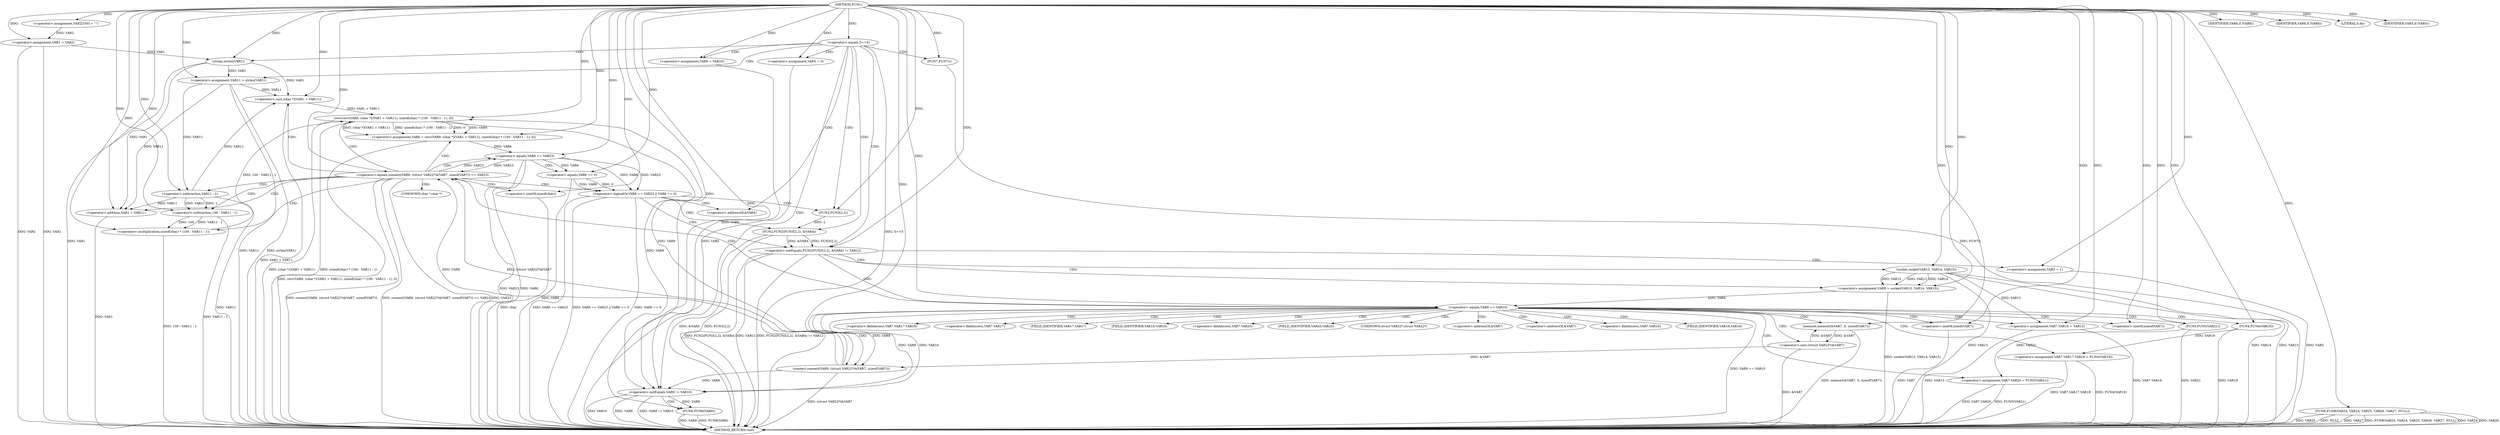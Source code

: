 digraph FUN1 {  
"1000100" [label = "(METHOD,FUN1)" ]
"1000252" [label = "(METHOD_RETURN,void)" ]
"1000104" [label = "(<operator>.assignment,VAR2[100] = \"\")" ]
"1000107" [label = "(<operator>.assignment,VAR1 = VAR2)" ]
"1000111" [label = "(<operator>.equals,5==5)" ]
"1000118" [label = "(<operator>.assignment,VAR5 = 0)" ]
"1000125" [label = "(<operator>.assignment,VAR9 = VAR10)" ]
"1000129" [label = "(<operator>.assignment,VAR11 = strlen(VAR1))" ]
"1000131" [label = "(strlen,strlen(VAR1))" ]
"1000136" [label = "(<operator>.notEquals,FUN2(FUN3(2,2), &VAR4) != VAR12)" ]
"1000137" [label = "(FUN2,FUN2(FUN3(2,2), &VAR4))" ]
"1000138" [label = "(FUN3,FUN3(2,2))" ]
"1000146" [label = "(<operator>.assignment,VAR5 = 1)" ]
"1000149" [label = "(<operator>.assignment,VAR9 = socket(VAR13, VAR14, VAR15))" ]
"1000151" [label = "(socket,socket(VAR13, VAR14, VAR15))" ]
"1000156" [label = "(<operator>.equals,VAR9 == VAR10)" ]
"1000161" [label = "(memset,memset(&VAR7, 0, sizeof(VAR7)))" ]
"1000165" [label = "(<operator>.sizeOf,sizeof(VAR7))" ]
"1000167" [label = "(<operator>.assignment,VAR7.VAR16 = VAR13)" ]
"1000172" [label = "(<operator>.assignment,VAR7.VAR17.VAR18 = FUN4(VAR19))" ]
"1000178" [label = "(FUN4,FUN4(VAR19))" ]
"1000180" [label = "(<operator>.assignment,VAR7.VAR20 = FUN5(VAR21))" ]
"1000184" [label = "(FUN5,FUN5(VAR21))" ]
"1000187" [label = "(<operator>.equals,connect(VAR9, (struct VAR22*)&VAR7, sizeof(VAR7)) == VAR23)" ]
"1000188" [label = "(connect,connect(VAR9, (struct VAR22*)&VAR7, sizeof(VAR7)))" ]
"1000190" [label = "(<operator>.cast,(struct VAR22*)&VAR7)" ]
"1000194" [label = "(<operator>.sizeOf,sizeof(VAR7))" ]
"1000199" [label = "(<operator>.assignment,VAR6 = recv(VAR9, (char *)(VAR1 + VAR11), sizeof(char) * (100 - VAR11 - 1), 0))" ]
"1000201" [label = "(recv,recv(VAR9, (char *)(VAR1 + VAR11), sizeof(char) * (100 - VAR11 - 1), 0))" ]
"1000203" [label = "(<operator>.cast,(char *)(VAR1 + VAR11))" ]
"1000205" [label = "(<operator>.addition,VAR1 + VAR11)" ]
"1000208" [label = "(<operator>.multiplication,sizeof(char) * (100 - VAR11 - 1))" ]
"1000209" [label = "(<operator>.sizeOf,sizeof(char))" ]
"1000211" [label = "(<operator>.subtraction,100 - VAR11 - 1)" ]
"1000213" [label = "(<operator>.subtraction,VAR11 - 1)" ]
"1000218" [label = "(<operator>.logicalOr,VAR6 == VAR23 || VAR6 == 0)" ]
"1000219" [label = "(<operator>.equals,VAR6 == VAR23)" ]
"1000222" [label = "(<operator>.equals,VAR6 == 0)" ]
"1000228" [label = "(IDENTIFIER,VAR8,if (VAR8))" ]
"1000231" [label = "(IDENTIFIER,VAR8,if (VAR8))" ]
"1000233" [label = "(LITERAL,0,do)" ]
"1000235" [label = "(<operator>.notEquals,VAR9 != VAR10)" ]
"1000239" [label = "(FUN6,FUN6(VAR9))" ]
"1000242" [label = "(IDENTIFIER,VAR5,if (VAR5))" ]
"1000244" [label = "(FUN7,FUN7())" ]
"1000245" [label = "(FUN8,FUN8(VAR24, VAR24, VAR25, VAR26, VAR27, NULL))" ]
"1000141" [label = "(<operator>.addressOf,&VAR4)" ]
"1000162" [label = "(<operator>.addressOf,&VAR7)" ]
"1000168" [label = "(<operator>.fieldAccess,VAR7.VAR16)" ]
"1000170" [label = "(FIELD_IDENTIFIER,VAR16,VAR16)" ]
"1000173" [label = "(<operator>.fieldAccess,VAR7.VAR17.VAR18)" ]
"1000174" [label = "(<operator>.fieldAccess,VAR7.VAR17)" ]
"1000176" [label = "(FIELD_IDENTIFIER,VAR17,VAR17)" ]
"1000177" [label = "(FIELD_IDENTIFIER,VAR18,VAR18)" ]
"1000181" [label = "(<operator>.fieldAccess,VAR7.VAR20)" ]
"1000183" [label = "(FIELD_IDENTIFIER,VAR20,VAR20)" ]
"1000191" [label = "(UNKNOWN,struct VAR22*,struct VAR22*)" ]
"1000192" [label = "(<operator>.addressOf,&VAR7)" ]
"1000204" [label = "(UNKNOWN,char *,char *)" ]
  "1000184" -> "1000252"  [ label = "DDG: VAR21"] 
  "1000218" -> "1000252"  [ label = "DDG: VAR6 == VAR23"] 
  "1000180" -> "1000252"  [ label = "DDG: VAR7.VAR20"] 
  "1000151" -> "1000252"  [ label = "DDG: VAR14"] 
  "1000151" -> "1000252"  [ label = "DDG: VAR15"] 
  "1000244" -> "1000252"  [ label = "DDG: FUN7()"] 
  "1000129" -> "1000252"  [ label = "DDG: strlen(VAR1)"] 
  "1000245" -> "1000252"  [ label = "DDG: VAR25"] 
  "1000187" -> "1000252"  [ label = "DDG: connect(VAR9, (struct VAR22*)&VAR7, sizeof(VAR7))"] 
  "1000172" -> "1000252"  [ label = "DDG: FUN4(VAR19)"] 
  "1000167" -> "1000252"  [ label = "DDG: VAR7.VAR16"] 
  "1000129" -> "1000252"  [ label = "DDG: VAR11"] 
  "1000187" -> "1000252"  [ label = "DDG: connect(VAR9, (struct VAR22*)&VAR7, sizeof(VAR7)) == VAR23"] 
  "1000219" -> "1000252"  [ label = "DDG: VAR23"] 
  "1000245" -> "1000252"  [ label = "DDG: NULL"] 
  "1000199" -> "1000252"  [ label = "DDG: recv(VAR9, (char *)(VAR1 + VAR11), sizeof(char) * (100 - VAR11 - 1), 0)"] 
  "1000222" -> "1000252"  [ label = "DDG: VAR6"] 
  "1000107" -> "1000252"  [ label = "DDG: VAR1"] 
  "1000235" -> "1000252"  [ label = "DDG: VAR10"] 
  "1000209" -> "1000252"  [ label = "DDG: char"] 
  "1000235" -> "1000252"  [ label = "DDG: VAR9"] 
  "1000149" -> "1000252"  [ label = "DDG: socket(VAR13, VAR14, VAR15)"] 
  "1000239" -> "1000252"  [ label = "DDG: FUN6(VAR9)"] 
  "1000235" -> "1000252"  [ label = "DDG: VAR9 != VAR10"] 
  "1000188" -> "1000252"  [ label = "DDG: (struct VAR22*)&VAR7"] 
  "1000178" -> "1000252"  [ label = "DDG: VAR19"] 
  "1000239" -> "1000252"  [ label = "DDG: VAR9"] 
  "1000213" -> "1000252"  [ label = "DDG: VAR11"] 
  "1000205" -> "1000252"  [ label = "DDG: VAR1"] 
  "1000131" -> "1000252"  [ label = "DDG: VAR1"] 
  "1000137" -> "1000252"  [ label = "DDG: &VAR4"] 
  "1000194" -> "1000252"  [ label = "DDG: VAR7"] 
  "1000180" -> "1000252"  [ label = "DDG: FUN5(VAR21)"] 
  "1000151" -> "1000252"  [ label = "DDG: VAR13"] 
  "1000218" -> "1000252"  [ label = "DDG: VAR6 == VAR23 || VAR6 == 0"] 
  "1000201" -> "1000252"  [ label = "DDG: (char *)(VAR1 + VAR11)"] 
  "1000218" -> "1000252"  [ label = "DDG: VAR6 == 0"] 
  "1000201" -> "1000252"  [ label = "DDG: sizeof(char) * (100 - VAR11 - 1)"] 
  "1000211" -> "1000252"  [ label = "DDG: VAR11 - 1"] 
  "1000208" -> "1000252"  [ label = "DDG: 100 - VAR11 - 1"] 
  "1000172" -> "1000252"  [ label = "DDG: VAR7.VAR17.VAR18"] 
  "1000136" -> "1000252"  [ label = "DDG: VAR12"] 
  "1000136" -> "1000252"  [ label = "DDG: FUN2(FUN3(2,2), &VAR4) != VAR12"] 
  "1000219" -> "1000252"  [ label = "DDG: VAR6"] 
  "1000167" -> "1000252"  [ label = "DDG: VAR13"] 
  "1000156" -> "1000252"  [ label = "DDG: VAR9 == VAR10"] 
  "1000245" -> "1000252"  [ label = "DDG: VAR27"] 
  "1000137" -> "1000252"  [ label = "DDG: FUN3(2,2)"] 
  "1000203" -> "1000252"  [ label = "DDG: VAR1 + VAR11"] 
  "1000245" -> "1000252"  [ label = "DDG: FUN8(VAR24, VAR24, VAR25, VAR26, VAR27, NULL)"] 
  "1000118" -> "1000252"  [ label = "DDG: VAR5"] 
  "1000187" -> "1000252"  [ label = "DDG: VAR23"] 
  "1000245" -> "1000252"  [ label = "DDG: VAR24"] 
  "1000146" -> "1000252"  [ label = "DDG: VAR5"] 
  "1000190" -> "1000252"  [ label = "DDG: &VAR7"] 
  "1000111" -> "1000252"  [ label = "DDG: 5==5"] 
  "1000161" -> "1000252"  [ label = "DDG: memset(&VAR7, 0, sizeof(VAR7))"] 
  "1000136" -> "1000252"  [ label = "DDG: FUN2(FUN3(2,2), &VAR4)"] 
  "1000107" -> "1000252"  [ label = "DDG: VAR2"] 
  "1000245" -> "1000252"  [ label = "DDG: VAR26"] 
  "1000100" -> "1000104"  [ label = "DDG: "] 
  "1000104" -> "1000107"  [ label = "DDG: VAR2"] 
  "1000100" -> "1000107"  [ label = "DDG: "] 
  "1000100" -> "1000111"  [ label = "DDG: "] 
  "1000100" -> "1000118"  [ label = "DDG: "] 
  "1000100" -> "1000125"  [ label = "DDG: "] 
  "1000131" -> "1000129"  [ label = "DDG: VAR1"] 
  "1000100" -> "1000129"  [ label = "DDG: "] 
  "1000107" -> "1000131"  [ label = "DDG: VAR1"] 
  "1000100" -> "1000131"  [ label = "DDG: "] 
  "1000137" -> "1000136"  [ label = "DDG: FUN3(2,2)"] 
  "1000137" -> "1000136"  [ label = "DDG: &VAR4"] 
  "1000138" -> "1000137"  [ label = "DDG: 2"] 
  "1000100" -> "1000138"  [ label = "DDG: "] 
  "1000100" -> "1000136"  [ label = "DDG: "] 
  "1000100" -> "1000146"  [ label = "DDG: "] 
  "1000151" -> "1000149"  [ label = "DDG: VAR13"] 
  "1000151" -> "1000149"  [ label = "DDG: VAR14"] 
  "1000151" -> "1000149"  [ label = "DDG: VAR15"] 
  "1000100" -> "1000149"  [ label = "DDG: "] 
  "1000100" -> "1000151"  [ label = "DDG: "] 
  "1000149" -> "1000156"  [ label = "DDG: VAR9"] 
  "1000100" -> "1000156"  [ label = "DDG: "] 
  "1000190" -> "1000161"  [ label = "DDG: &VAR7"] 
  "1000100" -> "1000161"  [ label = "DDG: "] 
  "1000100" -> "1000165"  [ label = "DDG: "] 
  "1000151" -> "1000167"  [ label = "DDG: VAR13"] 
  "1000100" -> "1000167"  [ label = "DDG: "] 
  "1000178" -> "1000172"  [ label = "DDG: VAR19"] 
  "1000100" -> "1000178"  [ label = "DDG: "] 
  "1000184" -> "1000180"  [ label = "DDG: VAR21"] 
  "1000100" -> "1000184"  [ label = "DDG: "] 
  "1000188" -> "1000187"  [ label = "DDG: VAR9"] 
  "1000188" -> "1000187"  [ label = "DDG: (struct VAR22*)&VAR7"] 
  "1000156" -> "1000188"  [ label = "DDG: VAR9"] 
  "1000100" -> "1000188"  [ label = "DDG: "] 
  "1000190" -> "1000188"  [ label = "DDG: &VAR7"] 
  "1000161" -> "1000190"  [ label = "DDG: &VAR7"] 
  "1000100" -> "1000194"  [ label = "DDG: "] 
  "1000219" -> "1000187"  [ label = "DDG: VAR23"] 
  "1000100" -> "1000187"  [ label = "DDG: "] 
  "1000201" -> "1000199"  [ label = "DDG: VAR9"] 
  "1000201" -> "1000199"  [ label = "DDG: (char *)(VAR1 + VAR11)"] 
  "1000201" -> "1000199"  [ label = "DDG: sizeof(char) * (100 - VAR11 - 1)"] 
  "1000201" -> "1000199"  [ label = "DDG: 0"] 
  "1000100" -> "1000199"  [ label = "DDG: "] 
  "1000188" -> "1000201"  [ label = "DDG: VAR9"] 
  "1000100" -> "1000201"  [ label = "DDG: "] 
  "1000203" -> "1000201"  [ label = "DDG: VAR1 + VAR11"] 
  "1000131" -> "1000203"  [ label = "DDG: VAR1"] 
  "1000100" -> "1000203"  [ label = "DDG: "] 
  "1000129" -> "1000203"  [ label = "DDG: VAR11"] 
  "1000213" -> "1000203"  [ label = "DDG: VAR11"] 
  "1000131" -> "1000205"  [ label = "DDG: VAR1"] 
  "1000100" -> "1000205"  [ label = "DDG: "] 
  "1000129" -> "1000205"  [ label = "DDG: VAR11"] 
  "1000213" -> "1000205"  [ label = "DDG: VAR11"] 
  "1000208" -> "1000201"  [ label = "DDG: 100 - VAR11 - 1"] 
  "1000100" -> "1000208"  [ label = "DDG: "] 
  "1000100" -> "1000209"  [ label = "DDG: "] 
  "1000211" -> "1000208"  [ label = "DDG: 100"] 
  "1000211" -> "1000208"  [ label = "DDG: VAR11 - 1"] 
  "1000100" -> "1000211"  [ label = "DDG: "] 
  "1000213" -> "1000211"  [ label = "DDG: VAR11"] 
  "1000213" -> "1000211"  [ label = "DDG: 1"] 
  "1000100" -> "1000213"  [ label = "DDG: "] 
  "1000129" -> "1000213"  [ label = "DDG: VAR11"] 
  "1000219" -> "1000218"  [ label = "DDG: VAR6"] 
  "1000219" -> "1000218"  [ label = "DDG: VAR23"] 
  "1000199" -> "1000219"  [ label = "DDG: VAR6"] 
  "1000100" -> "1000219"  [ label = "DDG: "] 
  "1000187" -> "1000219"  [ label = "DDG: VAR23"] 
  "1000222" -> "1000218"  [ label = "DDG: VAR6"] 
  "1000222" -> "1000218"  [ label = "DDG: 0"] 
  "1000219" -> "1000222"  [ label = "DDG: VAR6"] 
  "1000100" -> "1000222"  [ label = "DDG: "] 
  "1000100" -> "1000228"  [ label = "DDG: "] 
  "1000100" -> "1000231"  [ label = "DDG: "] 
  "1000100" -> "1000233"  [ label = "DDG: "] 
  "1000125" -> "1000235"  [ label = "DDG: VAR9"] 
  "1000156" -> "1000235"  [ label = "DDG: VAR9"] 
  "1000188" -> "1000235"  [ label = "DDG: VAR9"] 
  "1000201" -> "1000235"  [ label = "DDG: VAR9"] 
  "1000100" -> "1000235"  [ label = "DDG: "] 
  "1000156" -> "1000235"  [ label = "DDG: VAR10"] 
  "1000235" -> "1000239"  [ label = "DDG: VAR9"] 
  "1000100" -> "1000239"  [ label = "DDG: "] 
  "1000100" -> "1000242"  [ label = "DDG: "] 
  "1000100" -> "1000244"  [ label = "DDG: "] 
  "1000100" -> "1000245"  [ label = "DDG: "] 
  "1000111" -> "1000125"  [ label = "CDG: "] 
  "1000111" -> "1000141"  [ label = "CDG: "] 
  "1000111" -> "1000235"  [ label = "CDG: "] 
  "1000111" -> "1000138"  [ label = "CDG: "] 
  "1000111" -> "1000136"  [ label = "CDG: "] 
  "1000111" -> "1000118"  [ label = "CDG: "] 
  "1000111" -> "1000131"  [ label = "CDG: "] 
  "1000111" -> "1000137"  [ label = "CDG: "] 
  "1000111" -> "1000129"  [ label = "CDG: "] 
  "1000111" -> "1000244"  [ label = "CDG: "] 
  "1000136" -> "1000156"  [ label = "CDG: "] 
  "1000136" -> "1000149"  [ label = "CDG: "] 
  "1000136" -> "1000151"  [ label = "CDG: "] 
  "1000136" -> "1000146"  [ label = "CDG: "] 
  "1000156" -> "1000174"  [ label = "CDG: "] 
  "1000156" -> "1000191"  [ label = "CDG: "] 
  "1000156" -> "1000161"  [ label = "CDG: "] 
  "1000156" -> "1000180"  [ label = "CDG: "] 
  "1000156" -> "1000183"  [ label = "CDG: "] 
  "1000156" -> "1000165"  [ label = "CDG: "] 
  "1000156" -> "1000188"  [ label = "CDG: "] 
  "1000156" -> "1000190"  [ label = "CDG: "] 
  "1000156" -> "1000167"  [ label = "CDG: "] 
  "1000156" -> "1000194"  [ label = "CDG: "] 
  "1000156" -> "1000192"  [ label = "CDG: "] 
  "1000156" -> "1000176"  [ label = "CDG: "] 
  "1000156" -> "1000187"  [ label = "CDG: "] 
  "1000156" -> "1000172"  [ label = "CDG: "] 
  "1000156" -> "1000168"  [ label = "CDG: "] 
  "1000156" -> "1000178"  [ label = "CDG: "] 
  "1000156" -> "1000173"  [ label = "CDG: "] 
  "1000156" -> "1000170"  [ label = "CDG: "] 
  "1000156" -> "1000184"  [ label = "CDG: "] 
  "1000156" -> "1000177"  [ label = "CDG: "] 
  "1000156" -> "1000162"  [ label = "CDG: "] 
  "1000156" -> "1000181"  [ label = "CDG: "] 
  "1000187" -> "1000211"  [ label = "CDG: "] 
  "1000187" -> "1000208"  [ label = "CDG: "] 
  "1000187" -> "1000199"  [ label = "CDG: "] 
  "1000187" -> "1000204"  [ label = "CDG: "] 
  "1000187" -> "1000219"  [ label = "CDG: "] 
  "1000187" -> "1000201"  [ label = "CDG: "] 
  "1000187" -> "1000213"  [ label = "CDG: "] 
  "1000187" -> "1000203"  [ label = "CDG: "] 
  "1000187" -> "1000205"  [ label = "CDG: "] 
  "1000187" -> "1000218"  [ label = "CDG: "] 
  "1000187" -> "1000209"  [ label = "CDG: "] 
  "1000218" -> "1000141"  [ label = "CDG: "] 
  "1000218" -> "1000138"  [ label = "CDG: "] 
  "1000218" -> "1000136"  [ label = "CDG: "] 
  "1000218" -> "1000137"  [ label = "CDG: "] 
  "1000219" -> "1000222"  [ label = "CDG: "] 
  "1000235" -> "1000239"  [ label = "CDG: "] 
}
